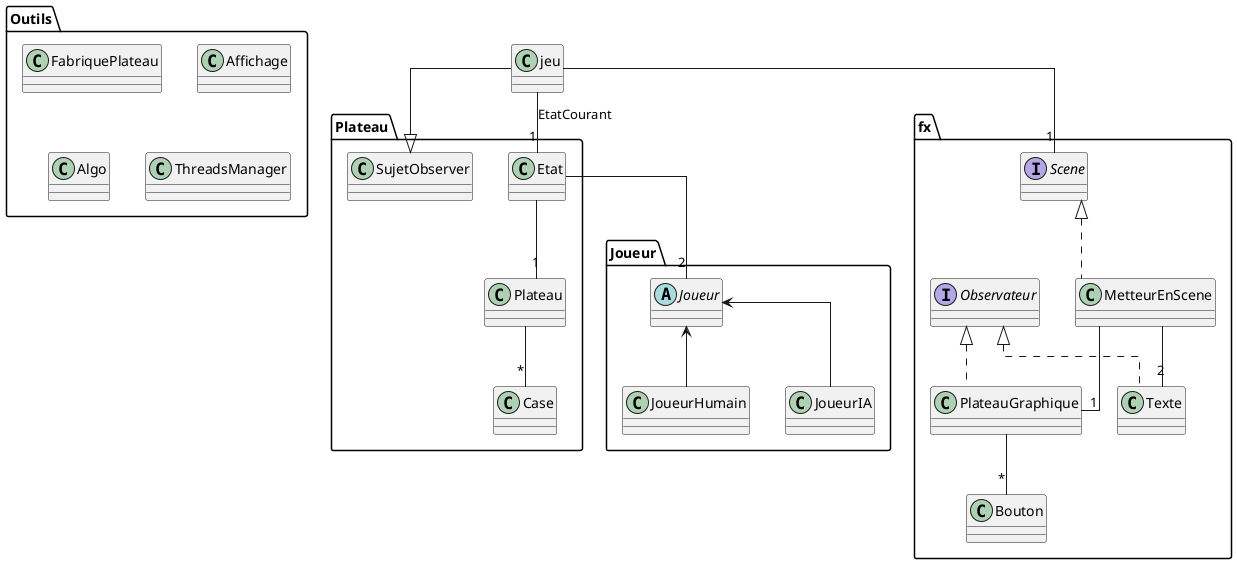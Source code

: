 @startuml

skinparam linetype ortho

package Joueur{
    abstract class "Joueur" as joueur
    class "JoueurHumain" as joueurHumain
    class "JoueurIA" as joueurIA

    joueurHumain -up-> joueur
    joueurIA -up-> joueur
}

package Outils{
    class FabriquePlateau
    class "Affichage" as affichage
    class Algo
    class ThreadsManager
}

package Plateau{
    class "Case" as case
    class "Plateau" as plateau
    class "Etat" as etat
    class SujetObserver

    plateau -- "*" case
    etat -- "1" plateau
}

package fx{
    class Bouton
    class MetteurEnScene implements Scene
    interface Observateur
    class PlateauGraphique implements Observateur
    interface Scene
    class Texte implements Observateur

    PlateauGraphique -- "*" Bouton
    MetteurEnScene -- "1" PlateauGraphique
    MetteurEnScene -- "2" Texte
}

class jeu

jeu --|> SujetObserver
jeu -- "1" etat : EtatCourant
jeu -- "1" Scene
etat  -- "2" joueur
@enduml